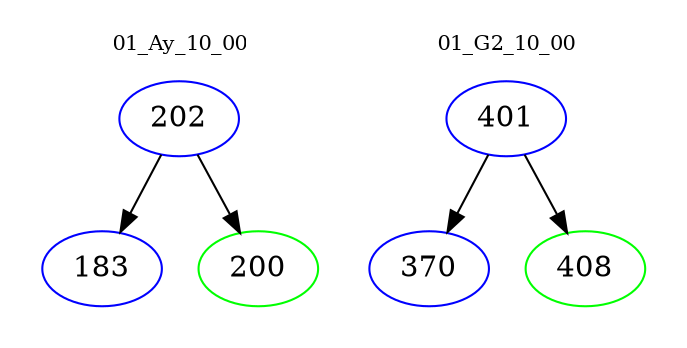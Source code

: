 digraph{
subgraph cluster_0 {
color = white
label = "01_Ay_10_00";
fontsize=10;
T0_202 [label="202", color="blue"]
T0_202 -> T0_183 [color="black"]
T0_183 [label="183", color="blue"]
T0_202 -> T0_200 [color="black"]
T0_200 [label="200", color="green"]
}
subgraph cluster_1 {
color = white
label = "01_G2_10_00";
fontsize=10;
T1_401 [label="401", color="blue"]
T1_401 -> T1_370 [color="black"]
T1_370 [label="370", color="blue"]
T1_401 -> T1_408 [color="black"]
T1_408 [label="408", color="green"]
}
}
